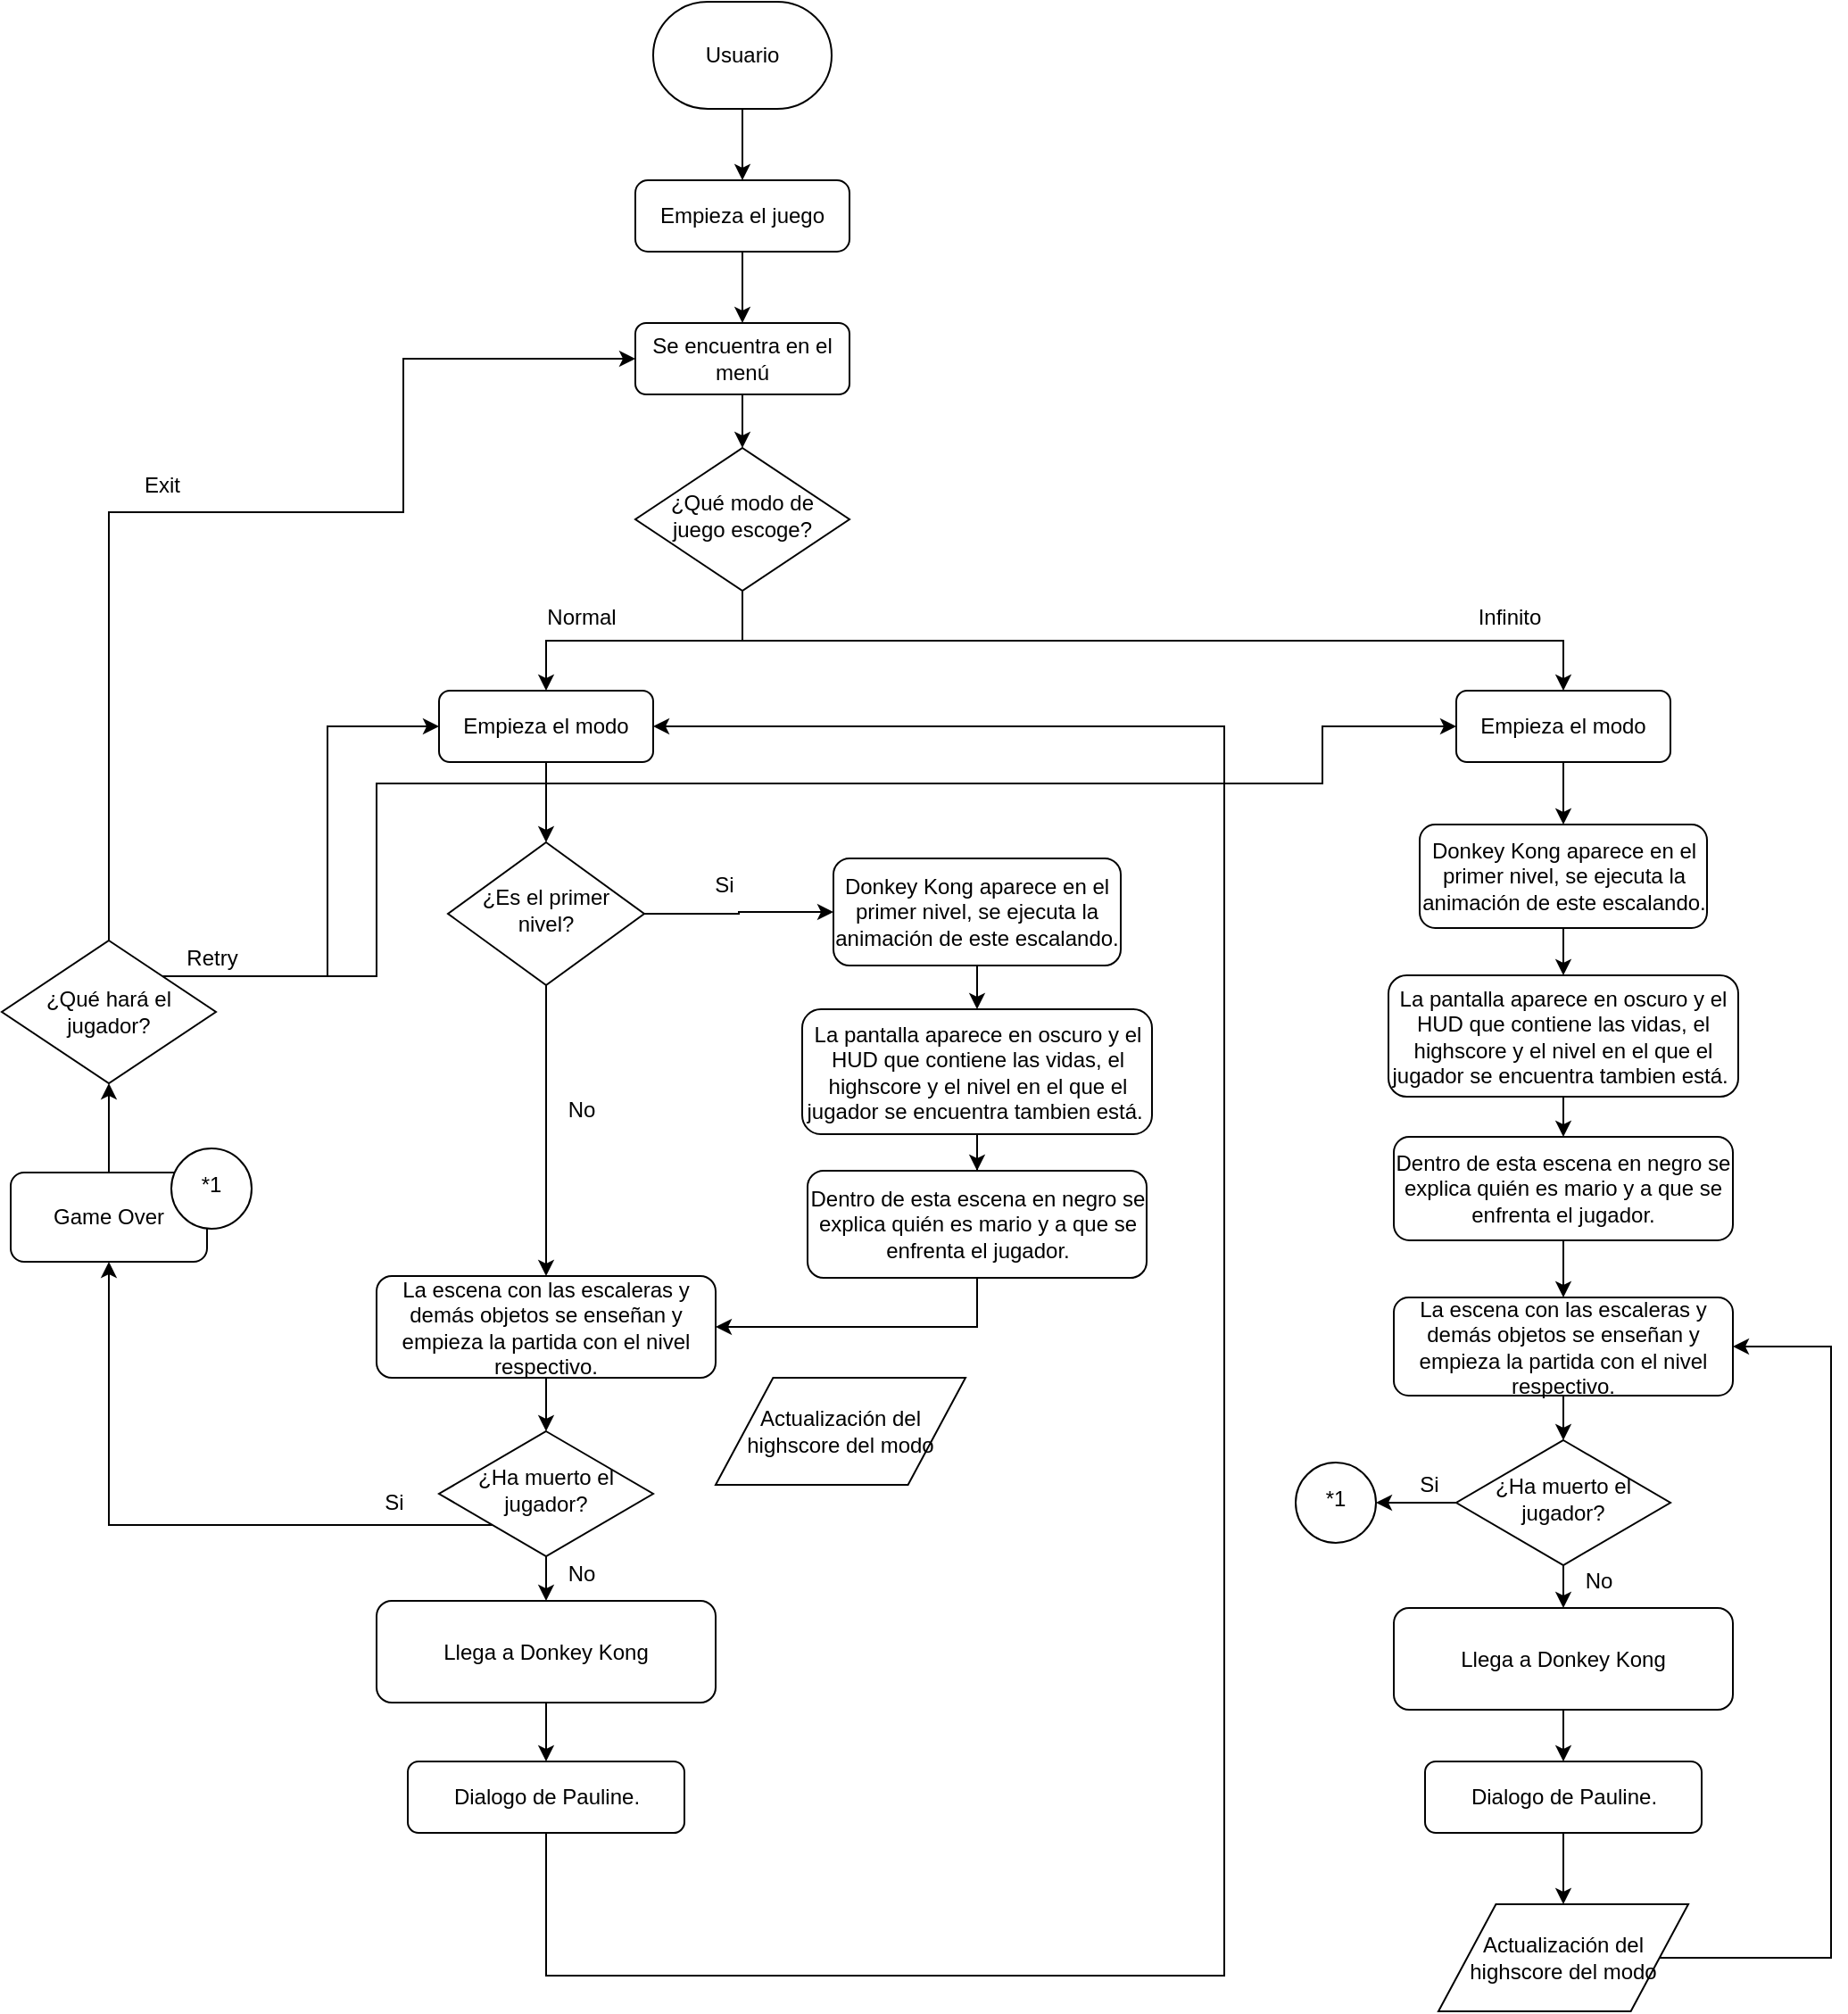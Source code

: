<mxfile version="27.0.6">
  <diagram id="C5RBs43oDa-KdzZeNtuy" name="Page-1">
    <mxGraphModel grid="1" page="1" gridSize="10" guides="1" tooltips="1" connect="1" arrows="1" fold="1" pageScale="1" pageWidth="827" pageHeight="1169" math="0" shadow="0">
      <root>
        <mxCell id="WIyWlLk6GJQsqaUBKTNV-0" />
        <mxCell id="WIyWlLk6GJQsqaUBKTNV-1" parent="WIyWlLk6GJQsqaUBKTNV-0" />
        <mxCell id="9M6gyl8KcGc26Ckp4lgK-7" style="edgeStyle=orthogonalEdgeStyle;rounded=0;orthogonalLoop=1;jettySize=auto;html=1;entryX=0.5;entryY=0;entryDx=0;entryDy=0;" edge="1" parent="WIyWlLk6GJQsqaUBKTNV-1" source="WIyWlLk6GJQsqaUBKTNV-3" target="WIyWlLk6GJQsqaUBKTNV-6">
          <mxGeometry relative="1" as="geometry" />
        </mxCell>
        <mxCell id="WIyWlLk6GJQsqaUBKTNV-3" value="Se encuentra en el menú" style="rounded=1;whiteSpace=wrap;html=1;fontSize=12;glass=0;strokeWidth=1;shadow=0;" vertex="1" parent="WIyWlLk6GJQsqaUBKTNV-1">
          <mxGeometry x="-425" y="202" width="120" height="40" as="geometry" />
        </mxCell>
        <mxCell id="9M6gyl8KcGc26Ckp4lgK-28" style="edgeStyle=orthogonalEdgeStyle;rounded=0;orthogonalLoop=1;jettySize=auto;html=1;entryX=0.5;entryY=0;entryDx=0;entryDy=0;" edge="1" parent="WIyWlLk6GJQsqaUBKTNV-1" source="WIyWlLk6GJQsqaUBKTNV-6" target="9M6gyl8KcGc26Ckp4lgK-27">
          <mxGeometry relative="1" as="geometry" />
        </mxCell>
        <mxCell id="9M6gyl8KcGc26Ckp4lgK-58" style="edgeStyle=orthogonalEdgeStyle;rounded=0;orthogonalLoop=1;jettySize=auto;html=1;entryX=0.5;entryY=0;entryDx=0;entryDy=0;" edge="1" parent="WIyWlLk6GJQsqaUBKTNV-1" target="9M6gyl8KcGc26Ckp4lgK-57">
          <mxGeometry relative="1" as="geometry">
            <mxPoint x="-365" y="354" as="sourcePoint" />
            <mxPoint x="95" y="410" as="targetPoint" />
            <Array as="points">
              <mxPoint x="-365" y="380" />
              <mxPoint x="95" y="380" />
            </Array>
          </mxGeometry>
        </mxCell>
        <mxCell id="WIyWlLk6GJQsqaUBKTNV-6" value="¿Qué modo de juego escoge?" style="rhombus;whiteSpace=wrap;html=1;shadow=0;fontFamily=Helvetica;fontSize=12;align=center;strokeWidth=1;spacing=6;spacingTop=-4;" vertex="1" parent="WIyWlLk6GJQsqaUBKTNV-1">
          <mxGeometry x="-425" y="272" width="120" height="80" as="geometry" />
        </mxCell>
        <mxCell id="9M6gyl8KcGc26Ckp4lgK-6" style="edgeStyle=orthogonalEdgeStyle;rounded=0;orthogonalLoop=1;jettySize=auto;html=1;entryX=0.5;entryY=0;entryDx=0;entryDy=0;" edge="1" parent="WIyWlLk6GJQsqaUBKTNV-1" source="9M6gyl8KcGc26Ckp4lgK-3" target="9M6gyl8KcGc26Ckp4lgK-4">
          <mxGeometry relative="1" as="geometry" />
        </mxCell>
        <mxCell id="9M6gyl8KcGc26Ckp4lgK-3" value="Usuario" style="strokeWidth=1;html=1;shape=mxgraph.flowchart.terminator;whiteSpace=wrap;" vertex="1" parent="WIyWlLk6GJQsqaUBKTNV-1">
          <mxGeometry x="-415" y="22" width="100" height="60" as="geometry" />
        </mxCell>
        <mxCell id="9M6gyl8KcGc26Ckp4lgK-5" style="edgeStyle=orthogonalEdgeStyle;rounded=0;orthogonalLoop=1;jettySize=auto;html=1;entryX=0.5;entryY=0;entryDx=0;entryDy=0;" edge="1" parent="WIyWlLk6GJQsqaUBKTNV-1" source="9M6gyl8KcGc26Ckp4lgK-4" target="WIyWlLk6GJQsqaUBKTNV-3">
          <mxGeometry relative="1" as="geometry" />
        </mxCell>
        <mxCell id="9M6gyl8KcGc26Ckp4lgK-4" value="Empieza el juego" style="rounded=1;whiteSpace=wrap;html=1;absoluteArcSize=1;arcSize=14;strokeWidth=1;" vertex="1" parent="WIyWlLk6GJQsqaUBKTNV-1">
          <mxGeometry x="-425" y="122" width="120" height="40" as="geometry" />
        </mxCell>
        <mxCell id="9M6gyl8KcGc26Ckp4lgK-15" style="edgeStyle=orthogonalEdgeStyle;rounded=0;orthogonalLoop=1;jettySize=auto;html=1;entryX=0.5;entryY=0;entryDx=0;entryDy=0;" edge="1" parent="WIyWlLk6GJQsqaUBKTNV-1" source="9M6gyl8KcGc26Ckp4lgK-8" target="9M6gyl8KcGc26Ckp4lgK-14">
          <mxGeometry relative="1" as="geometry" />
        </mxCell>
        <mxCell id="9M6gyl8KcGc26Ckp4lgK-8" value="Donkey Kong aparece en el primer nivel, se ejecuta la animación de este escalando." style="rounded=1;whiteSpace=wrap;html=1;fontSize=12;glass=0;strokeWidth=1;shadow=0;" vertex="1" parent="WIyWlLk6GJQsqaUBKTNV-1">
          <mxGeometry x="-314" y="502" width="161" height="60" as="geometry" />
        </mxCell>
        <mxCell id="9M6gyl8KcGc26Ckp4lgK-12" value="Normal" style="text;html=1;align=center;verticalAlign=middle;whiteSpace=wrap;rounded=0;" vertex="1" parent="WIyWlLk6GJQsqaUBKTNV-1">
          <mxGeometry x="-485" y="352" width="60" height="30" as="geometry" />
        </mxCell>
        <mxCell id="9M6gyl8KcGc26Ckp4lgK-42" style="edgeStyle=orthogonalEdgeStyle;rounded=0;orthogonalLoop=1;jettySize=auto;html=1;entryX=0.5;entryY=0;entryDx=0;entryDy=0;" edge="1" parent="WIyWlLk6GJQsqaUBKTNV-1" source="9M6gyl8KcGc26Ckp4lgK-14" target="9M6gyl8KcGc26Ckp4lgK-17">
          <mxGeometry relative="1" as="geometry" />
        </mxCell>
        <mxCell id="9M6gyl8KcGc26Ckp4lgK-14" value="La pantalla aparece en oscuro y el HUD que contiene las vidas, el highscore y el nivel en el que el jugador se encuentra tambien está.&amp;nbsp;" style="rounded=1;whiteSpace=wrap;html=1;fontSize=12;glass=0;strokeWidth=1;shadow=0;" vertex="1" parent="WIyWlLk6GJQsqaUBKTNV-1">
          <mxGeometry x="-331.5" y="586.5" width="196" height="70" as="geometry" />
        </mxCell>
        <mxCell id="9M6gyl8KcGc26Ckp4lgK-47" style="edgeStyle=orthogonalEdgeStyle;rounded=0;orthogonalLoop=1;jettySize=auto;html=1;entryX=1;entryY=0.5;entryDx=0;entryDy=0;exitX=0.5;exitY=1;exitDx=0;exitDy=0;" edge="1" parent="WIyWlLk6GJQsqaUBKTNV-1" source="9M6gyl8KcGc26Ckp4lgK-17" target="9M6gyl8KcGc26Ckp4lgK-19">
          <mxGeometry relative="1" as="geometry" />
        </mxCell>
        <mxCell id="9M6gyl8KcGc26Ckp4lgK-17" value="Dentro de esta escena en negro se explica quién es mario y a que se enfrenta el jugador." style="rounded=1;whiteSpace=wrap;html=1;fontSize=12;glass=0;strokeWidth=1;shadow=0;" vertex="1" parent="WIyWlLk6GJQsqaUBKTNV-1">
          <mxGeometry x="-328.5" y="677" width="190" height="60" as="geometry" />
        </mxCell>
        <mxCell id="9M6gyl8KcGc26Ckp4lgK-22" style="edgeStyle=orthogonalEdgeStyle;rounded=0;orthogonalLoop=1;jettySize=auto;html=1;entryX=0.5;entryY=0;entryDx=0;entryDy=0;" edge="1" parent="WIyWlLk6GJQsqaUBKTNV-1" source="9M6gyl8KcGc26Ckp4lgK-19" target="9M6gyl8KcGc26Ckp4lgK-21">
          <mxGeometry relative="1" as="geometry" />
        </mxCell>
        <mxCell id="9M6gyl8KcGc26Ckp4lgK-19" value="La escena con las escaleras y demás objetos se enseñan y empieza la partida con el nivel respectivo." style="rounded=1;whiteSpace=wrap;html=1;fontSize=12;glass=0;strokeWidth=1;shadow=0;" vertex="1" parent="WIyWlLk6GJQsqaUBKTNV-1">
          <mxGeometry x="-570" y="736" width="190" height="57" as="geometry" />
        </mxCell>
        <mxCell id="9M6gyl8KcGc26Ckp4lgK-25" style="edgeStyle=orthogonalEdgeStyle;rounded=0;orthogonalLoop=1;jettySize=auto;html=1;exitX=0;exitY=1;exitDx=0;exitDy=0;entryX=0.5;entryY=1;entryDx=0;entryDy=0;" edge="1" parent="WIyWlLk6GJQsqaUBKTNV-1" source="9M6gyl8KcGc26Ckp4lgK-21" target="9M6gyl8KcGc26Ckp4lgK-24">
          <mxGeometry relative="1" as="geometry" />
        </mxCell>
        <mxCell id="9M6gyl8KcGc26Ckp4lgK-38" style="edgeStyle=orthogonalEdgeStyle;rounded=0;orthogonalLoop=1;jettySize=auto;html=1;entryX=0.5;entryY=0;entryDx=0;entryDy=0;" edge="1" parent="WIyWlLk6GJQsqaUBKTNV-1" source="9M6gyl8KcGc26Ckp4lgK-21" target="9M6gyl8KcGc26Ckp4lgK-37">
          <mxGeometry relative="1" as="geometry" />
        </mxCell>
        <mxCell id="9M6gyl8KcGc26Ckp4lgK-21" value="¿Ha muerto el jugador?" style="rhombus;whiteSpace=wrap;html=1;shadow=0;fontFamily=Helvetica;fontSize=12;align=center;strokeWidth=1;spacing=6;spacingTop=-4;" vertex="1" parent="WIyWlLk6GJQsqaUBKTNV-1">
          <mxGeometry x="-535" y="823" width="120" height="70" as="geometry" />
        </mxCell>
        <mxCell id="9M6gyl8KcGc26Ckp4lgK-35" style="edgeStyle=orthogonalEdgeStyle;rounded=0;orthogonalLoop=1;jettySize=auto;html=1;entryX=0.5;entryY=1;entryDx=0;entryDy=0;" edge="1" parent="WIyWlLk6GJQsqaUBKTNV-1" source="9M6gyl8KcGc26Ckp4lgK-24" target="9M6gyl8KcGc26Ckp4lgK-26">
          <mxGeometry relative="1" as="geometry" />
        </mxCell>
        <mxCell id="9M6gyl8KcGc26Ckp4lgK-24" value="Game Over" style="rounded=1;whiteSpace=wrap;html=1;fontSize=12;glass=0;strokeWidth=1;shadow=0;" vertex="1" parent="WIyWlLk6GJQsqaUBKTNV-1">
          <mxGeometry x="-775" y="678" width="110" height="50" as="geometry" />
        </mxCell>
        <mxCell id="9M6gyl8KcGc26Ckp4lgK-30" style="edgeStyle=orthogonalEdgeStyle;rounded=0;orthogonalLoop=1;jettySize=auto;html=1;exitX=1;exitY=0;exitDx=0;exitDy=0;entryX=0;entryY=0.5;entryDx=0;entryDy=0;" edge="1" parent="WIyWlLk6GJQsqaUBKTNV-1" source="9M6gyl8KcGc26Ckp4lgK-26" target="9M6gyl8KcGc26Ckp4lgK-27">
          <mxGeometry relative="1" as="geometry" />
        </mxCell>
        <mxCell id="9M6gyl8KcGc26Ckp4lgK-31" style="edgeStyle=orthogonalEdgeStyle;rounded=0;orthogonalLoop=1;jettySize=auto;html=1;entryX=0;entryY=0.5;entryDx=0;entryDy=0;" edge="1" parent="WIyWlLk6GJQsqaUBKTNV-1" source="9M6gyl8KcGc26Ckp4lgK-26" target="WIyWlLk6GJQsqaUBKTNV-3">
          <mxGeometry relative="1" as="geometry">
            <Array as="points">
              <mxPoint x="-720" y="308" />
              <mxPoint x="-555" y="308" />
              <mxPoint x="-555" y="222" />
            </Array>
          </mxGeometry>
        </mxCell>
        <mxCell id="VH24_aLqQ2U46h9kMrzX-1" style="edgeStyle=orthogonalEdgeStyle;rounded=0;orthogonalLoop=1;jettySize=auto;html=1;exitX=1;exitY=0;exitDx=0;exitDy=0;entryX=0;entryY=0.5;entryDx=0;entryDy=0;" edge="1" parent="WIyWlLk6GJQsqaUBKTNV-1" source="9M6gyl8KcGc26Ckp4lgK-26" target="9M6gyl8KcGc26Ckp4lgK-57">
          <mxGeometry relative="1" as="geometry">
            <mxPoint x="-560" y="630" as="targetPoint" />
            <Array as="points">
              <mxPoint x="-570" y="568" />
              <mxPoint x="-570" y="460" />
              <mxPoint x="-40" y="460" />
              <mxPoint x="-40" y="428" />
            </Array>
          </mxGeometry>
        </mxCell>
        <mxCell id="9M6gyl8KcGc26Ckp4lgK-26" value="¿Qué hará el jugador?" style="rhombus;whiteSpace=wrap;html=1;" vertex="1" parent="WIyWlLk6GJQsqaUBKTNV-1">
          <mxGeometry x="-780" y="548" width="120" height="80" as="geometry" />
        </mxCell>
        <mxCell id="9M6gyl8KcGc26Ckp4lgK-41" style="edgeStyle=orthogonalEdgeStyle;rounded=0;orthogonalLoop=1;jettySize=auto;html=1;entryX=0.5;entryY=0;entryDx=0;entryDy=0;" edge="1" parent="WIyWlLk6GJQsqaUBKTNV-1" source="9M6gyl8KcGc26Ckp4lgK-27" target="9M6gyl8KcGc26Ckp4lgK-39">
          <mxGeometry relative="1" as="geometry" />
        </mxCell>
        <mxCell id="9M6gyl8KcGc26Ckp4lgK-27" value="Empieza el modo" style="rounded=1;whiteSpace=wrap;html=1;fontSize=12;glass=0;strokeWidth=1;shadow=0;" vertex="1" parent="WIyWlLk6GJQsqaUBKTNV-1">
          <mxGeometry x="-535" y="408" width="120" height="40" as="geometry" />
        </mxCell>
        <mxCell id="9M6gyl8KcGc26Ckp4lgK-32" value="Retry" style="text;html=1;align=center;verticalAlign=middle;whiteSpace=wrap;rounded=0;" vertex="1" parent="WIyWlLk6GJQsqaUBKTNV-1">
          <mxGeometry x="-692.5" y="543" width="60" height="30" as="geometry" />
        </mxCell>
        <mxCell id="9M6gyl8KcGc26Ckp4lgK-33" value="Exit" style="text;html=1;align=center;verticalAlign=middle;whiteSpace=wrap;rounded=0;" vertex="1" parent="WIyWlLk6GJQsqaUBKTNV-1">
          <mxGeometry x="-720" y="278" width="60" height="30" as="geometry" />
        </mxCell>
        <mxCell id="9M6gyl8KcGc26Ckp4lgK-53" style="edgeStyle=orthogonalEdgeStyle;rounded=0;orthogonalLoop=1;jettySize=auto;html=1;entryX=0.5;entryY=0;entryDx=0;entryDy=0;" edge="1" parent="WIyWlLk6GJQsqaUBKTNV-1" source="9M6gyl8KcGc26Ckp4lgK-37" target="9M6gyl8KcGc26Ckp4lgK-52">
          <mxGeometry relative="1" as="geometry" />
        </mxCell>
        <mxCell id="9M6gyl8KcGc26Ckp4lgK-37" value="Llega a Donkey Kong" style="rounded=1;whiteSpace=wrap;html=1;fontSize=12;glass=0;strokeWidth=1;shadow=0;" vertex="1" parent="WIyWlLk6GJQsqaUBKTNV-1">
          <mxGeometry x="-570" y="918" width="190" height="57" as="geometry" />
        </mxCell>
        <mxCell id="9M6gyl8KcGc26Ckp4lgK-46" style="edgeStyle=orthogonalEdgeStyle;rounded=0;orthogonalLoop=1;jettySize=auto;html=1;entryX=0;entryY=0.5;entryDx=0;entryDy=0;" edge="1" parent="WIyWlLk6GJQsqaUBKTNV-1" source="9M6gyl8KcGc26Ckp4lgK-39" target="9M6gyl8KcGc26Ckp4lgK-8">
          <mxGeometry relative="1" as="geometry" />
        </mxCell>
        <mxCell id="9M6gyl8KcGc26Ckp4lgK-39" value="¿Es el primer nivel?" style="rhombus;whiteSpace=wrap;html=1;shadow=0;fontFamily=Helvetica;fontSize=12;align=center;strokeWidth=1;spacing=6;spacingTop=-4;" vertex="1" parent="WIyWlLk6GJQsqaUBKTNV-1">
          <mxGeometry x="-530" y="493" width="110" height="80" as="geometry" />
        </mxCell>
        <mxCell id="9M6gyl8KcGc26Ckp4lgK-45" style="edgeStyle=orthogonalEdgeStyle;rounded=0;orthogonalLoop=1;jettySize=auto;html=1;entryX=0.5;entryY=0;entryDx=0;entryDy=0;exitX=0.5;exitY=1;exitDx=0;exitDy=0;" edge="1" parent="WIyWlLk6GJQsqaUBKTNV-1" source="9M6gyl8KcGc26Ckp4lgK-39" target="9M6gyl8KcGc26Ckp4lgK-19">
          <mxGeometry relative="1" as="geometry">
            <mxPoint x="-475" y="678" as="sourcePoint" />
          </mxGeometry>
        </mxCell>
        <mxCell id="9M6gyl8KcGc26Ckp4lgK-48" value="Si" style="text;html=1;align=center;verticalAlign=middle;whiteSpace=wrap;rounded=0;" vertex="1" parent="WIyWlLk6GJQsqaUBKTNV-1">
          <mxGeometry x="-405" y="502" width="60" height="30" as="geometry" />
        </mxCell>
        <mxCell id="9M6gyl8KcGc26Ckp4lgK-49" value="No" style="text;html=1;align=center;verticalAlign=middle;whiteSpace=wrap;rounded=0;" vertex="1" parent="WIyWlLk6GJQsqaUBKTNV-1">
          <mxGeometry x="-485" y="628" width="60" height="30" as="geometry" />
        </mxCell>
        <mxCell id="9M6gyl8KcGc26Ckp4lgK-50" value="Si" style="text;html=1;align=center;verticalAlign=middle;whiteSpace=wrap;rounded=0;" vertex="1" parent="WIyWlLk6GJQsqaUBKTNV-1">
          <mxGeometry x="-590" y="848" width="60" height="30" as="geometry" />
        </mxCell>
        <mxCell id="9M6gyl8KcGc26Ckp4lgK-51" value="No" style="text;html=1;align=center;verticalAlign=middle;whiteSpace=wrap;rounded=0;" vertex="1" parent="WIyWlLk6GJQsqaUBKTNV-1">
          <mxGeometry x="-485" y="888" width="60" height="30" as="geometry" />
        </mxCell>
        <mxCell id="9M6gyl8KcGc26Ckp4lgK-52" value="Dialogo de Pauline." style="rounded=1;whiteSpace=wrap;html=1;fontSize=12;glass=0;strokeWidth=1;shadow=0;" vertex="1" parent="WIyWlLk6GJQsqaUBKTNV-1">
          <mxGeometry x="-552.5" y="1008" width="155" height="40" as="geometry" />
        </mxCell>
        <mxCell id="9M6gyl8KcGc26Ckp4lgK-56" style="edgeStyle=orthogonalEdgeStyle;rounded=0;orthogonalLoop=1;jettySize=auto;html=1;entryX=1;entryY=0.5;entryDx=0;entryDy=0;exitX=0.5;exitY=1;exitDx=0;exitDy=0;" edge="1" parent="WIyWlLk6GJQsqaUBKTNV-1" source="9M6gyl8KcGc26Ckp4lgK-52" target="9M6gyl8KcGc26Ckp4lgK-27">
          <mxGeometry relative="1" as="geometry">
            <Array as="points">
              <mxPoint x="-475" y="1128" />
              <mxPoint x="-95" y="1128" />
              <mxPoint x="-95" y="428" />
            </Array>
            <mxPoint x="-426.467" y="1128" as="sourcePoint" />
          </mxGeometry>
        </mxCell>
        <mxCell id="9M6gyl8KcGc26Ckp4lgK-66" style="edgeStyle=orthogonalEdgeStyle;rounded=0;orthogonalLoop=1;jettySize=auto;html=1;entryX=0.5;entryY=0;entryDx=0;entryDy=0;" edge="1" parent="WIyWlLk6GJQsqaUBKTNV-1" source="9M6gyl8KcGc26Ckp4lgK-57" target="9M6gyl8KcGc26Ckp4lgK-62">
          <mxGeometry relative="1" as="geometry" />
        </mxCell>
        <mxCell id="9M6gyl8KcGc26Ckp4lgK-57" value="Empieza el modo" style="rounded=1;whiteSpace=wrap;html=1;fontSize=12;glass=0;strokeWidth=1;shadow=0;" vertex="1" parent="WIyWlLk6GJQsqaUBKTNV-1">
          <mxGeometry x="35" y="408" width="120" height="40" as="geometry" />
        </mxCell>
        <mxCell id="9M6gyl8KcGc26Ckp4lgK-59" value="Infinito" style="text;html=1;align=center;verticalAlign=middle;whiteSpace=wrap;rounded=0;" vertex="1" parent="WIyWlLk6GJQsqaUBKTNV-1">
          <mxGeometry x="35" y="352" width="60" height="30" as="geometry" />
        </mxCell>
        <mxCell id="9M6gyl8KcGc26Ckp4lgK-73" style="edgeStyle=orthogonalEdgeStyle;rounded=0;orthogonalLoop=1;jettySize=auto;html=1;entryX=0.5;entryY=0;entryDx=0;entryDy=0;" edge="1" parent="WIyWlLk6GJQsqaUBKTNV-1" source="9M6gyl8KcGc26Ckp4lgK-60" target="9M6gyl8KcGc26Ckp4lgK-69">
          <mxGeometry relative="1" as="geometry" />
        </mxCell>
        <mxCell id="9M6gyl8KcGc26Ckp4lgK-60" value="La escena con las escaleras y demás objetos se enseñan y empieza la partida con el nivel respectivo." style="rounded=1;whiteSpace=wrap;html=1;fontSize=12;glass=0;strokeWidth=1;shadow=0;" vertex="1" parent="WIyWlLk6GJQsqaUBKTNV-1">
          <mxGeometry y="748" width="190" height="55" as="geometry" />
        </mxCell>
        <mxCell id="9M6gyl8KcGc26Ckp4lgK-61" style="edgeStyle=orthogonalEdgeStyle;rounded=0;orthogonalLoop=1;jettySize=auto;html=1;entryX=0.5;entryY=0;entryDx=0;entryDy=0;" edge="1" parent="WIyWlLk6GJQsqaUBKTNV-1" source="9M6gyl8KcGc26Ckp4lgK-62" target="9M6gyl8KcGc26Ckp4lgK-64">
          <mxGeometry relative="1" as="geometry" />
        </mxCell>
        <mxCell id="9M6gyl8KcGc26Ckp4lgK-62" value="Donkey Kong aparece en el primer nivel, se ejecuta la animación de este escalando." style="rounded=1;whiteSpace=wrap;html=1;fontSize=12;glass=0;strokeWidth=1;shadow=0;" vertex="1" parent="WIyWlLk6GJQsqaUBKTNV-1">
          <mxGeometry x="14.5" y="483" width="161" height="58" as="geometry" />
        </mxCell>
        <mxCell id="9M6gyl8KcGc26Ckp4lgK-63" style="edgeStyle=orthogonalEdgeStyle;rounded=0;orthogonalLoop=1;jettySize=auto;html=1;entryX=0.5;entryY=0;entryDx=0;entryDy=0;" edge="1" parent="WIyWlLk6GJQsqaUBKTNV-1" source="9M6gyl8KcGc26Ckp4lgK-64" target="9M6gyl8KcGc26Ckp4lgK-65">
          <mxGeometry relative="1" as="geometry" />
        </mxCell>
        <mxCell id="9M6gyl8KcGc26Ckp4lgK-64" value="La pantalla aparece en oscuro y el HUD que contiene las vidas, el highscore y el nivel en el que el jugador se encuentra tambien está.&amp;nbsp;" style="rounded=1;whiteSpace=wrap;html=1;fontSize=12;glass=0;strokeWidth=1;shadow=0;" vertex="1" parent="WIyWlLk6GJQsqaUBKTNV-1">
          <mxGeometry x="-3" y="567.5" width="196" height="68" as="geometry" />
        </mxCell>
        <mxCell id="9M6gyl8KcGc26Ckp4lgK-67" style="edgeStyle=orthogonalEdgeStyle;rounded=0;orthogonalLoop=1;jettySize=auto;html=1;entryX=0.5;entryY=0;entryDx=0;entryDy=0;" edge="1" parent="WIyWlLk6GJQsqaUBKTNV-1" source="9M6gyl8KcGc26Ckp4lgK-65" target="9M6gyl8KcGc26Ckp4lgK-60">
          <mxGeometry relative="1" as="geometry" />
        </mxCell>
        <mxCell id="9M6gyl8KcGc26Ckp4lgK-65" value="Dentro de esta escena en negro se explica quién es mario y a que se enfrenta el jugador." style="rounded=1;whiteSpace=wrap;html=1;fontSize=12;glass=0;strokeWidth=1;shadow=0;" vertex="1" parent="WIyWlLk6GJQsqaUBKTNV-1">
          <mxGeometry y="658" width="190" height="58" as="geometry" />
        </mxCell>
        <mxCell id="9M6gyl8KcGc26Ckp4lgK-68" style="edgeStyle=orthogonalEdgeStyle;rounded=0;orthogonalLoop=1;jettySize=auto;html=1;entryX=0.5;entryY=0;entryDx=0;entryDy=0;" edge="1" parent="WIyWlLk6GJQsqaUBKTNV-1" source="9M6gyl8KcGc26Ckp4lgK-69" target="9M6gyl8KcGc26Ckp4lgK-70">
          <mxGeometry relative="1" as="geometry" />
        </mxCell>
        <mxCell id="9M6gyl8KcGc26Ckp4lgK-87" value="" style="edgeStyle=orthogonalEdgeStyle;rounded=0;orthogonalLoop=1;jettySize=auto;html=1;" edge="1" parent="WIyWlLk6GJQsqaUBKTNV-1" source="9M6gyl8KcGc26Ckp4lgK-69" target="9M6gyl8KcGc26Ckp4lgK-86">
          <mxGeometry relative="1" as="geometry" />
        </mxCell>
        <mxCell id="9M6gyl8KcGc26Ckp4lgK-69" value="¿Ha muerto el jugador?" style="rhombus;whiteSpace=wrap;html=1;shadow=0;fontFamily=Helvetica;fontSize=12;align=center;strokeWidth=1;spacing=6;spacingTop=-4;" vertex="1" parent="WIyWlLk6GJQsqaUBKTNV-1">
          <mxGeometry x="35" y="828" width="120" height="70" as="geometry" />
        </mxCell>
        <mxCell id="9M6gyl8KcGc26Ckp4lgK-78" style="edgeStyle=orthogonalEdgeStyle;rounded=0;orthogonalLoop=1;jettySize=auto;html=1;entryX=0.5;entryY=0;entryDx=0;entryDy=0;" edge="1" parent="WIyWlLk6GJQsqaUBKTNV-1" source="9M6gyl8KcGc26Ckp4lgK-70" target="9M6gyl8KcGc26Ckp4lgK-76">
          <mxGeometry relative="1" as="geometry" />
        </mxCell>
        <mxCell id="9M6gyl8KcGc26Ckp4lgK-70" value="Llega a Donkey Kong" style="rounded=1;whiteSpace=wrap;html=1;fontSize=12;glass=0;strokeWidth=1;shadow=0;" vertex="1" parent="WIyWlLk6GJQsqaUBKTNV-1">
          <mxGeometry y="922" width="190" height="57" as="geometry" />
        </mxCell>
        <mxCell id="9M6gyl8KcGc26Ckp4lgK-71" value="Si" style="text;html=1;align=center;verticalAlign=middle;whiteSpace=wrap;rounded=0;" vertex="1" parent="WIyWlLk6GJQsqaUBKTNV-1">
          <mxGeometry x="-10" y="838" width="60" height="30" as="geometry" />
        </mxCell>
        <mxCell id="9M6gyl8KcGc26Ckp4lgK-72" value="No" style="text;html=1;align=center;verticalAlign=middle;whiteSpace=wrap;rounded=0;" vertex="1" parent="WIyWlLk6GJQsqaUBKTNV-1">
          <mxGeometry x="85" y="892" width="60" height="30" as="geometry" />
        </mxCell>
        <mxCell id="9M6gyl8KcGc26Ckp4lgK-75" style="edgeStyle=orthogonalEdgeStyle;rounded=0;orthogonalLoop=1;jettySize=auto;html=1;" edge="1" parent="WIyWlLk6GJQsqaUBKTNV-1" source="9M6gyl8KcGc26Ckp4lgK-76">
          <mxGeometry relative="1" as="geometry">
            <mxPoint x="95" y="1088" as="targetPoint" />
          </mxGeometry>
        </mxCell>
        <mxCell id="9M6gyl8KcGc26Ckp4lgK-76" value="Dialogo de Pauline." style="rounded=1;whiteSpace=wrap;html=1;fontSize=12;glass=0;strokeWidth=1;shadow=0;" vertex="1" parent="WIyWlLk6GJQsqaUBKTNV-1">
          <mxGeometry x="17.5" y="1008" width="155" height="40" as="geometry" />
        </mxCell>
        <mxCell id="9M6gyl8KcGc26Ckp4lgK-79" style="edgeStyle=orthogonalEdgeStyle;rounded=0;orthogonalLoop=1;jettySize=auto;html=1;entryX=1;entryY=0.5;entryDx=0;entryDy=0;" edge="1" parent="WIyWlLk6GJQsqaUBKTNV-1" source="9M6gyl8KcGc26Ckp4lgK-77" target="9M6gyl8KcGc26Ckp4lgK-60">
          <mxGeometry relative="1" as="geometry">
            <Array as="points">
              <mxPoint x="245" y="1118" />
              <mxPoint x="245" y="776" />
            </Array>
          </mxGeometry>
        </mxCell>
        <mxCell id="9M6gyl8KcGc26Ckp4lgK-77" value="Actualización del highscore del modo" style="shape=parallelogram;html=1;strokeWidth=1;perimeter=parallelogramPerimeter;whiteSpace=wrap;rounded=1;arcSize=0;size=0.23;" vertex="1" parent="WIyWlLk6GJQsqaUBKTNV-1">
          <mxGeometry x="25" y="1088" width="140" height="60" as="geometry" />
        </mxCell>
        <mxCell id="9M6gyl8KcGc26Ckp4lgK-86" value="*1" style="ellipse;whiteSpace=wrap;html=1;shadow=0;strokeWidth=1;spacing=6;spacingTop=-4;" vertex="1" parent="WIyWlLk6GJQsqaUBKTNV-1">
          <mxGeometry x="-55" y="840.5" width="45" height="45" as="geometry" />
        </mxCell>
        <mxCell id="9M6gyl8KcGc26Ckp4lgK-88" value="*1" style="ellipse;whiteSpace=wrap;html=1;shadow=0;strokeWidth=1;spacing=6;spacingTop=-4;" vertex="1" parent="WIyWlLk6GJQsqaUBKTNV-1">
          <mxGeometry x="-685" y="664.5" width="45" height="45" as="geometry" />
        </mxCell>
        <mxCell id="aHspgduucka3m2S38OEG-2" value="Actualización del highscore del modo" style="shape=parallelogram;html=1;strokeWidth=1;perimeter=parallelogramPerimeter;whiteSpace=wrap;rounded=1;arcSize=0;size=0.23;" vertex="1" parent="WIyWlLk6GJQsqaUBKTNV-1">
          <mxGeometry x="-380" y="793" width="140" height="60" as="geometry" />
        </mxCell>
      </root>
    </mxGraphModel>
  </diagram>
</mxfile>
